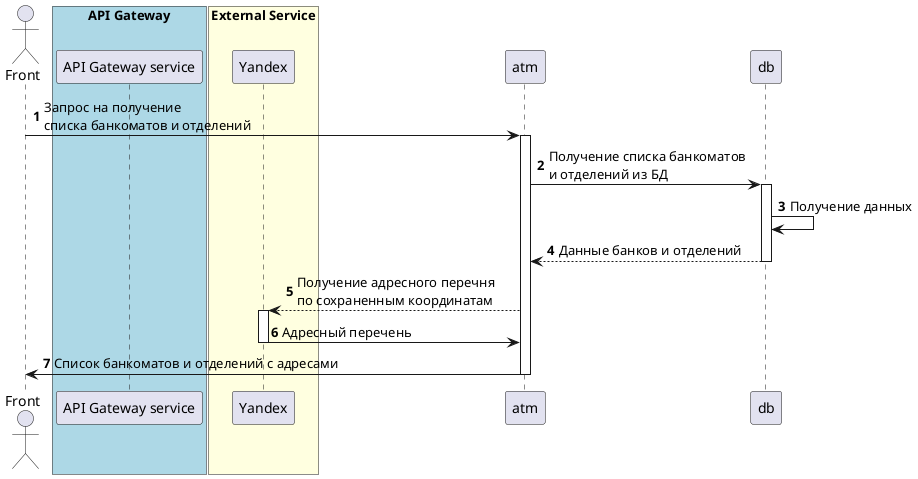 @startuml
actor "Front" as front

autonumber

box "API Gateway" #LightBlue
participant "API Gateway service" as agw
end box

box "External Service" #LightYellow
participant "Yandex" as yandex
end box
front -> atm++: Запрос на получение \nсписка банкоматов и отделений
atm -> db++:  Получение списка банкоматов \nи отделений из БД
db -> db:  Получение данных
db --> atm--:  Данные банков и отделений
atm --> yandex++:  Получение адресного перечня \nпо сохраненным координатам
yandex -> atm--: Адресный перечень
atm ->  front--:  Список банкоматов и отделений с адресами
@enduml